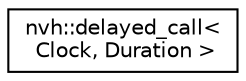 digraph "Graphical Class Hierarchy"
{
 // LATEX_PDF_SIZE
  edge [fontname="Helvetica",fontsize="10",labelfontname="Helvetica",labelfontsize="10"];
  node [fontname="Helvetica",fontsize="10",shape=record];
  rankdir="LR";
  Node0 [label="nvh::delayed_call\<\l Clock, Duration \>",height=0.2,width=0.4,color="black", fillcolor="white", style="filled",URL="$classnvh_1_1delayed__call.html",tooltip=" "];
}
